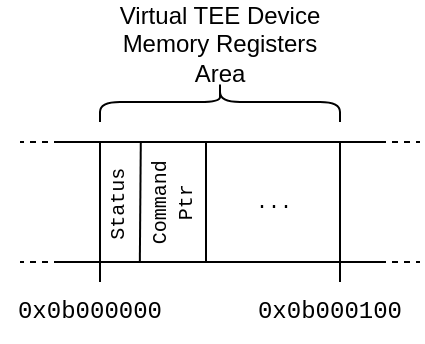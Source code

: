 <mxfile version="20.8.20" type="device"><diagram name="Page-1" id="THAlXcBY3o0iLl2G1mFj"><mxGraphModel dx="478" dy="239" grid="1" gridSize="10" guides="1" tooltips="1" connect="1" arrows="1" fold="1" page="1" pageScale="1" pageWidth="827" pageHeight="1169" math="0" shadow="0"><root><mxCell id="0"/><mxCell id="1" parent="0"/><mxCell id="kj2LXoblekO4tnfWawGx-9" value="" style="group;fontSize=10;" vertex="1" connectable="0" parent="1"><mxGeometry x="60" y="74" width="120" height="60" as="geometry"/></mxCell><mxCell id="kj2LXoblekO4tnfWawGx-1" value="" style="rounded=0;whiteSpace=wrap;html=1;spacingBottom=0;spacingTop=-16;" vertex="1" parent="kj2LXoblekO4tnfWawGx-9"><mxGeometry width="120" height="60" as="geometry"/></mxCell><mxCell id="kj2LXoblekO4tnfWawGx-45" value="" style="endArrow=none;html=1;rounded=0;fontFamily=Courier New;fontSize=10;fontColor=#000000;exitX=0.166;exitY=1.004;exitDx=0;exitDy=0;exitPerimeter=0;entryX=0.17;entryY=-0.005;entryDx=0;entryDy=0;entryPerimeter=0;" edge="1" parent="kj2LXoblekO4tnfWawGx-9" source="kj2LXoblekO4tnfWawGx-1" target="kj2LXoblekO4tnfWawGx-1"><mxGeometry width="50" height="50" relative="1" as="geometry"><mxPoint y="50" as="sourcePoint"/><mxPoint x="50" as="targetPoint"/></mxGeometry></mxCell><mxCell id="kj2LXoblekO4tnfWawGx-47" value="" style="endArrow=none;html=1;rounded=0;fontFamily=Courier New;fontSize=10;fontColor=#000000;exitX=0.166;exitY=1.004;exitDx=0;exitDy=0;exitPerimeter=0;entryX=0.17;entryY=-0.005;entryDx=0;entryDy=0;entryPerimeter=0;" edge="1" parent="kj2LXoblekO4tnfWawGx-9"><mxGeometry width="50" height="50" relative="1" as="geometry"><mxPoint x="53" y="60" as="sourcePoint"/><mxPoint x="53" as="targetPoint"/></mxGeometry></mxCell><mxCell id="kj2LXoblekO4tnfWawGx-49" value="..." style="text;html=1;strokeColor=none;fillColor=none;align=center;verticalAlign=middle;whiteSpace=wrap;rounded=0;fontSize=10;fontFamily=Courier New;fontColor=#000000;" vertex="1" parent="kj2LXoblekO4tnfWawGx-9"><mxGeometry x="54" width="66" height="60" as="geometry"/></mxCell><mxCell id="kj2LXoblekO4tnfWawGx-19" value="" style="shape=curlyBracket;whiteSpace=wrap;html=1;rounded=1;labelPosition=left;verticalLabelPosition=middle;align=right;verticalAlign=middle;labelBackgroundColor=#ffffff;fontColor=#000000;direction=south;" vertex="1" parent="1"><mxGeometry x="60" y="44" width="120" height="20" as="geometry"/></mxCell><mxCell id="kj2LXoblekO4tnfWawGx-24" value="&lt;div&gt;Virtual TEE Device&lt;/div&gt;&lt;div&gt;Memory Registers Area&lt;/div&gt;" style="text;html=1;strokeColor=none;fillColor=none;align=center;verticalAlign=middle;whiteSpace=wrap;rounded=0;fontColor=#000000;" vertex="1" parent="1"><mxGeometry x="60" y="10" width="120" height="30" as="geometry"/></mxCell><mxCell id="kj2LXoblekO4tnfWawGx-25" value="" style="endArrow=none;html=1;rounded=0;fontColor=#000000;exitX=1;exitY=0;exitDx=0;exitDy=0;" edge="1" parent="1" source="kj2LXoblekO4tnfWawGx-1"><mxGeometry width="50" height="50" relative="1" as="geometry"><mxPoint x="220" y="164" as="sourcePoint"/><mxPoint x="200" y="74" as="targetPoint"/></mxGeometry></mxCell><mxCell id="kj2LXoblekO4tnfWawGx-27" value="" style="endArrow=none;html=1;rounded=0;fontColor=#000000;exitX=1;exitY=1;exitDx=0;exitDy=0;" edge="1" parent="1" source="kj2LXoblekO4tnfWawGx-1"><mxGeometry width="50" height="50" relative="1" as="geometry"><mxPoint x="190" y="84" as="sourcePoint"/><mxPoint x="200" y="134" as="targetPoint"/></mxGeometry></mxCell><mxCell id="kj2LXoblekO4tnfWawGx-28" value="" style="endArrow=none;html=1;rounded=0;fontColor=#000000;exitX=0;exitY=0;exitDx=0;exitDy=0;" edge="1" parent="1" source="kj2LXoblekO4tnfWawGx-1"><mxGeometry width="50" height="50" relative="1" as="geometry"><mxPoint x="190" y="144" as="sourcePoint"/><mxPoint x="40" y="74" as="targetPoint"/></mxGeometry></mxCell><mxCell id="kj2LXoblekO4tnfWawGx-29" value="" style="endArrow=none;html=1;rounded=0;fontColor=#000000;exitX=0;exitY=1;exitDx=0;exitDy=0;" edge="1" parent="1" source="kj2LXoblekO4tnfWawGx-1"><mxGeometry width="50" height="50" relative="1" as="geometry"><mxPoint x="70" y="84" as="sourcePoint"/><mxPoint x="40" y="134" as="targetPoint"/></mxGeometry></mxCell><mxCell id="kj2LXoblekO4tnfWawGx-31" value="" style="endArrow=none;dashed=1;html=1;rounded=0;fontColor=#000000;" edge="1" parent="1"><mxGeometry width="50" height="50" relative="1" as="geometry"><mxPoint x="200" y="74" as="sourcePoint"/><mxPoint x="220" y="74" as="targetPoint"/></mxGeometry></mxCell><mxCell id="kj2LXoblekO4tnfWawGx-32" value="" style="endArrow=none;dashed=1;html=1;rounded=0;fontColor=#000000;" edge="1" parent="1"><mxGeometry width="50" height="50" relative="1" as="geometry"><mxPoint x="200" y="134" as="sourcePoint"/><mxPoint x="220" y="134" as="targetPoint"/></mxGeometry></mxCell><mxCell id="kj2LXoblekO4tnfWawGx-33" value="" style="endArrow=none;dashed=1;html=1;rounded=0;fontColor=#000000;" edge="1" parent="1"><mxGeometry width="50" height="50" relative="1" as="geometry"><mxPoint x="40" y="74" as="sourcePoint"/><mxPoint x="20" y="74" as="targetPoint"/></mxGeometry></mxCell><mxCell id="kj2LXoblekO4tnfWawGx-34" value="" style="endArrow=none;dashed=1;html=1;rounded=0;fontColor=#000000;" edge="1" parent="1"><mxGeometry width="50" height="50" relative="1" as="geometry"><mxPoint x="40" y="134" as="sourcePoint"/><mxPoint x="20" y="134" as="targetPoint"/></mxGeometry></mxCell><mxCell id="kj2LXoblekO4tnfWawGx-8" value="&lt;font face=&quot;Courier New&quot;&gt;0x0b000000&lt;/font&gt;" style="text;html=1;strokeColor=none;fillColor=none;align=center;verticalAlign=middle;whiteSpace=wrap;rounded=0;fontColor=#000000;fontFamily=Courier New;" vertex="1" parent="1"><mxGeometry x="10" y="144" width="90" height="30" as="geometry"/></mxCell><mxCell id="kj2LXoblekO4tnfWawGx-35" value="&lt;font&gt;0x0b000100&lt;/font&gt;" style="text;html=1;strokeColor=none;fillColor=none;align=center;verticalAlign=middle;whiteSpace=wrap;rounded=0;fontColor=#000000;fontFamily=Courier New;" vertex="1" parent="1"><mxGeometry x="130" y="144" width="90" height="30" as="geometry"/></mxCell><mxCell id="kj2LXoblekO4tnfWawGx-36" value="" style="endArrow=none;html=1;rounded=0;fontColor=#000000;exitX=0;exitY=1;exitDx=0;exitDy=0;" edge="1" parent="1" source="kj2LXoblekO4tnfWawGx-1"><mxGeometry width="50" height="50" relative="1" as="geometry"><mxPoint x="200" y="164" as="sourcePoint"/><mxPoint x="60" y="144" as="targetPoint"/></mxGeometry></mxCell><mxCell id="kj2LXoblekO4tnfWawGx-38" value="" style="endArrow=none;html=1;rounded=0;fontColor=#000000;exitX=1;exitY=1;exitDx=0;exitDy=0;" edge="1" parent="1" source="kj2LXoblekO4tnfWawGx-1"><mxGeometry width="50" height="50" relative="1" as="geometry"><mxPoint x="70" y="144" as="sourcePoint"/><mxPoint x="180" y="144" as="targetPoint"/></mxGeometry></mxCell><mxCell id="kj2LXoblekO4tnfWawGx-40" value="&lt;font face=&quot;Courier New&quot;&gt;Command Ptr&lt;/font&gt;" style="text;html=1;strokeColor=none;fillColor=none;align=center;verticalAlign=middle;whiteSpace=wrap;rounded=0;fontColor=#000000;rotation=-90;fontFamily=Droid Sans Mono&quot;, &quot;monospace&quot;, monospace;fontSize=10;" vertex="1" parent="1"><mxGeometry x="66" y="89.06" width="60" height="30" as="geometry"/></mxCell><mxCell id="kj2LXoblekO4tnfWawGx-39" value="&lt;div style=&quot;font-size: 10px;&quot;&gt;&lt;font face=&quot;Courier New&quot;&gt;Status&lt;/font&gt;&lt;/div&gt;" style="text;html=1;strokeColor=none;fillColor=none;align=center;verticalAlign=middle;whiteSpace=wrap;rounded=0;fontColor=#000000;rotation=-90;fontFamily=Droid Sans Mono&quot;, &quot;monospace&quot;, monospace;fontSize=10;" vertex="1" parent="1"><mxGeometry x="47" y="99.44" width="43.75" height="11.13" as="geometry"/></mxCell></root></mxGraphModel></diagram></mxfile>